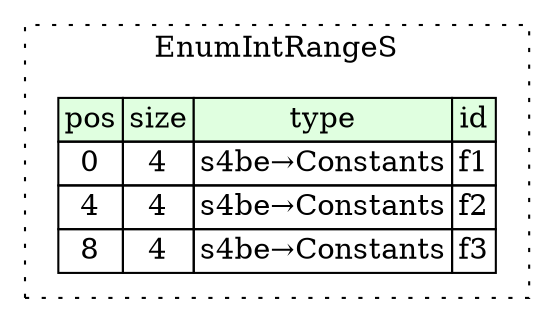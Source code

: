 digraph {
	rankdir=LR;
	node [shape=plaintext];
	subgraph cluster__enum_int_range_s {
		label="EnumIntRangeS";
		graph[style=dotted];

		enum_int_range_s__seq [label=<<TABLE BORDER="0" CELLBORDER="1" CELLSPACING="0">
			<TR><TD BGCOLOR="#E0FFE0">pos</TD><TD BGCOLOR="#E0FFE0">size</TD><TD BGCOLOR="#E0FFE0">type</TD><TD BGCOLOR="#E0FFE0">id</TD></TR>
			<TR><TD PORT="f1_pos">0</TD><TD PORT="f1_size">4</TD><TD>s4be→Constants</TD><TD PORT="f1_type">f1</TD></TR>
			<TR><TD PORT="f2_pos">4</TD><TD PORT="f2_size">4</TD><TD>s4be→Constants</TD><TD PORT="f2_type">f2</TD></TR>
			<TR><TD PORT="f3_pos">8</TD><TD PORT="f3_size">4</TD><TD>s4be→Constants</TD><TD PORT="f3_type">f3</TD></TR>
		</TABLE>>];
	}
}
